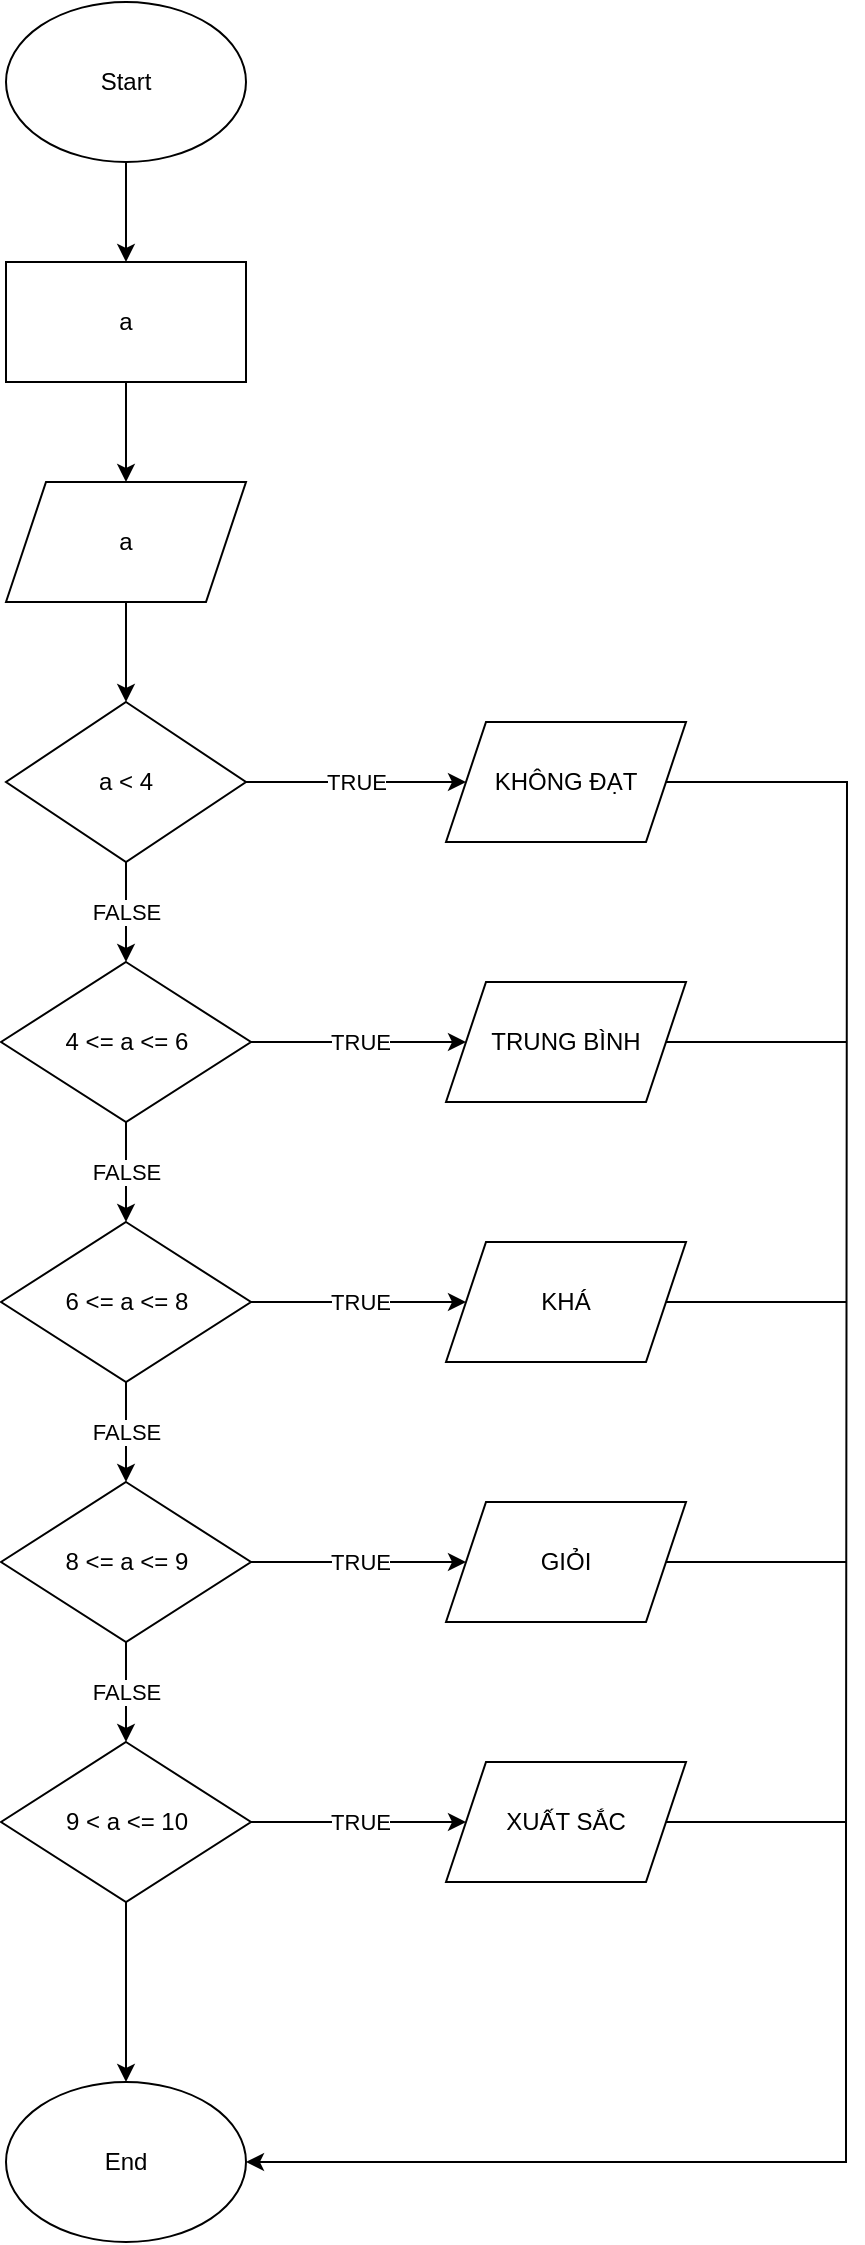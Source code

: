 <mxfile version="25.0.3">
  <diagram id="C5RBs43oDa-KdzZeNtuy" name="Page-1">
    <mxGraphModel dx="1050" dy="557" grid="1" gridSize="10" guides="1" tooltips="1" connect="1" arrows="1" fold="1" page="1" pageScale="1" pageWidth="827" pageHeight="1169" math="0" shadow="0">
      <root>
        <mxCell id="WIyWlLk6GJQsqaUBKTNV-0" />
        <mxCell id="WIyWlLk6GJQsqaUBKTNV-1" parent="WIyWlLk6GJQsqaUBKTNV-0" />
        <mxCell id="6R4BisENy8nbugGnJPWp-2" value="" style="edgeStyle=orthogonalEdgeStyle;rounded=0;orthogonalLoop=1;jettySize=auto;html=1;" edge="1" parent="WIyWlLk6GJQsqaUBKTNV-1" source="6R4BisENy8nbugGnJPWp-0" target="6R4BisENy8nbugGnJPWp-1">
          <mxGeometry relative="1" as="geometry" />
        </mxCell>
        <mxCell id="6R4BisENy8nbugGnJPWp-0" value="Start" style="ellipse;whiteSpace=wrap;html=1;" vertex="1" parent="WIyWlLk6GJQsqaUBKTNV-1">
          <mxGeometry x="340" width="120" height="80" as="geometry" />
        </mxCell>
        <mxCell id="6R4BisENy8nbugGnJPWp-5" value="" style="edgeStyle=orthogonalEdgeStyle;rounded=0;orthogonalLoop=1;jettySize=auto;html=1;" edge="1" parent="WIyWlLk6GJQsqaUBKTNV-1" source="6R4BisENy8nbugGnJPWp-1" target="6R4BisENy8nbugGnJPWp-4">
          <mxGeometry relative="1" as="geometry" />
        </mxCell>
        <mxCell id="6R4BisENy8nbugGnJPWp-1" value="a" style="rounded=0;whiteSpace=wrap;html=1;" vertex="1" parent="WIyWlLk6GJQsqaUBKTNV-1">
          <mxGeometry x="340" y="130" width="120" height="60" as="geometry" />
        </mxCell>
        <mxCell id="6R4BisENy8nbugGnJPWp-8" value="FALSE" style="edgeStyle=orthogonalEdgeStyle;rounded=0;orthogonalLoop=1;jettySize=auto;html=1;" edge="1" parent="WIyWlLk6GJQsqaUBKTNV-1" source="6R4BisENy8nbugGnJPWp-3" target="6R4BisENy8nbugGnJPWp-7">
          <mxGeometry relative="1" as="geometry" />
        </mxCell>
        <mxCell id="6R4BisENy8nbugGnJPWp-18" value="TRUE" style="edgeStyle=orthogonalEdgeStyle;rounded=0;orthogonalLoop=1;jettySize=auto;html=1;" edge="1" parent="WIyWlLk6GJQsqaUBKTNV-1" source="6R4BisENy8nbugGnJPWp-3" target="6R4BisENy8nbugGnJPWp-17">
          <mxGeometry relative="1" as="geometry" />
        </mxCell>
        <mxCell id="6R4BisENy8nbugGnJPWp-3" value="a &amp;lt; 4" style="rhombus;whiteSpace=wrap;html=1;" vertex="1" parent="WIyWlLk6GJQsqaUBKTNV-1">
          <mxGeometry x="340" y="350" width="120" height="80" as="geometry" />
        </mxCell>
        <mxCell id="6R4BisENy8nbugGnJPWp-6" value="" style="edgeStyle=orthogonalEdgeStyle;rounded=0;orthogonalLoop=1;jettySize=auto;html=1;" edge="1" parent="WIyWlLk6GJQsqaUBKTNV-1" source="6R4BisENy8nbugGnJPWp-4" target="6R4BisENy8nbugGnJPWp-3">
          <mxGeometry relative="1" as="geometry" />
        </mxCell>
        <mxCell id="6R4BisENy8nbugGnJPWp-4" value="a" style="shape=parallelogram;perimeter=parallelogramPerimeter;whiteSpace=wrap;html=1;fixedSize=1;" vertex="1" parent="WIyWlLk6GJQsqaUBKTNV-1">
          <mxGeometry x="340" y="240" width="120" height="60" as="geometry" />
        </mxCell>
        <mxCell id="6R4BisENy8nbugGnJPWp-12" value="FALSE" style="edgeStyle=orthogonalEdgeStyle;rounded=0;orthogonalLoop=1;jettySize=auto;html=1;" edge="1" parent="WIyWlLk6GJQsqaUBKTNV-1" source="6R4BisENy8nbugGnJPWp-7" target="6R4BisENy8nbugGnJPWp-9">
          <mxGeometry relative="1" as="geometry" />
        </mxCell>
        <mxCell id="6R4BisENy8nbugGnJPWp-20" value="TRUE" style="edgeStyle=orthogonalEdgeStyle;rounded=0;orthogonalLoop=1;jettySize=auto;html=1;" edge="1" parent="WIyWlLk6GJQsqaUBKTNV-1" source="6R4BisENy8nbugGnJPWp-7" target="6R4BisENy8nbugGnJPWp-19">
          <mxGeometry relative="1" as="geometry" />
        </mxCell>
        <mxCell id="6R4BisENy8nbugGnJPWp-7" value="4 &amp;lt;= a &amp;lt;= 6" style="rhombus;whiteSpace=wrap;html=1;" vertex="1" parent="WIyWlLk6GJQsqaUBKTNV-1">
          <mxGeometry x="337.5" y="480" width="125" height="80" as="geometry" />
        </mxCell>
        <mxCell id="6R4BisENy8nbugGnJPWp-13" value="FALSE" style="edgeStyle=orthogonalEdgeStyle;rounded=0;orthogonalLoop=1;jettySize=auto;html=1;" edge="1" parent="WIyWlLk6GJQsqaUBKTNV-1" source="6R4BisENy8nbugGnJPWp-9" target="6R4BisENy8nbugGnJPWp-10">
          <mxGeometry relative="1" as="geometry">
            <Array as="points">
              <mxPoint x="400" y="710" />
              <mxPoint x="400" y="710" />
            </Array>
          </mxGeometry>
        </mxCell>
        <mxCell id="6R4BisENy8nbugGnJPWp-22" value="TRUE" style="edgeStyle=orthogonalEdgeStyle;rounded=0;orthogonalLoop=1;jettySize=auto;html=1;" edge="1" parent="WIyWlLk6GJQsqaUBKTNV-1" source="6R4BisENy8nbugGnJPWp-9" target="6R4BisENy8nbugGnJPWp-21">
          <mxGeometry relative="1" as="geometry" />
        </mxCell>
        <mxCell id="6R4BisENy8nbugGnJPWp-9" value="6 &amp;lt;= a &amp;lt;= 8" style="rhombus;whiteSpace=wrap;html=1;" vertex="1" parent="WIyWlLk6GJQsqaUBKTNV-1">
          <mxGeometry x="337.5" y="610" width="125" height="80" as="geometry" />
        </mxCell>
        <mxCell id="6R4BisENy8nbugGnJPWp-14" value="FALSE" style="edgeStyle=orthogonalEdgeStyle;rounded=0;orthogonalLoop=1;jettySize=auto;html=1;" edge="1" parent="WIyWlLk6GJQsqaUBKTNV-1" source="6R4BisENy8nbugGnJPWp-10" target="6R4BisENy8nbugGnJPWp-11">
          <mxGeometry relative="1" as="geometry">
            <Array as="points">
              <mxPoint x="400" y="840" />
              <mxPoint x="400" y="840" />
            </Array>
          </mxGeometry>
        </mxCell>
        <mxCell id="6R4BisENy8nbugGnJPWp-24" value="TRUE" style="edgeStyle=orthogonalEdgeStyle;rounded=0;orthogonalLoop=1;jettySize=auto;html=1;" edge="1" parent="WIyWlLk6GJQsqaUBKTNV-1" source="6R4BisENy8nbugGnJPWp-10" target="6R4BisENy8nbugGnJPWp-23">
          <mxGeometry relative="1" as="geometry" />
        </mxCell>
        <mxCell id="6R4BisENy8nbugGnJPWp-10" value="8 &amp;lt;= a &amp;lt;= 9" style="rhombus;whiteSpace=wrap;html=1;" vertex="1" parent="WIyWlLk6GJQsqaUBKTNV-1">
          <mxGeometry x="337.5" y="740" width="125" height="80" as="geometry" />
        </mxCell>
        <mxCell id="6R4BisENy8nbugGnJPWp-16" value="" style="edgeStyle=orthogonalEdgeStyle;rounded=0;orthogonalLoop=1;jettySize=auto;html=1;" edge="1" parent="WIyWlLk6GJQsqaUBKTNV-1" source="6R4BisENy8nbugGnJPWp-11" target="6R4BisENy8nbugGnJPWp-15">
          <mxGeometry relative="1" as="geometry" />
        </mxCell>
        <mxCell id="6R4BisENy8nbugGnJPWp-26" value="TRUE" style="edgeStyle=orthogonalEdgeStyle;rounded=0;orthogonalLoop=1;jettySize=auto;html=1;" edge="1" parent="WIyWlLk6GJQsqaUBKTNV-1" source="6R4BisENy8nbugGnJPWp-11" target="6R4BisENy8nbugGnJPWp-25">
          <mxGeometry relative="1" as="geometry" />
        </mxCell>
        <mxCell id="6R4BisENy8nbugGnJPWp-11" value="9 &amp;lt; a &amp;lt;= 10" style="rhombus;whiteSpace=wrap;html=1;" vertex="1" parent="WIyWlLk6GJQsqaUBKTNV-1">
          <mxGeometry x="337.5" y="870" width="125" height="80" as="geometry" />
        </mxCell>
        <mxCell id="6R4BisENy8nbugGnJPWp-15" value="End" style="ellipse;whiteSpace=wrap;html=1;" vertex="1" parent="WIyWlLk6GJQsqaUBKTNV-1">
          <mxGeometry x="340" y="1040" width="120" height="80" as="geometry" />
        </mxCell>
        <mxCell id="6R4BisENy8nbugGnJPWp-32" style="edgeStyle=orthogonalEdgeStyle;rounded=0;orthogonalLoop=1;jettySize=auto;html=1;exitX=1;exitY=0.5;exitDx=0;exitDy=0;endArrow=none;endFill=0;" edge="1" parent="WIyWlLk6GJQsqaUBKTNV-1" source="6R4BisENy8nbugGnJPWp-17">
          <mxGeometry relative="1" as="geometry">
            <mxPoint x="760" y="920" as="targetPoint" />
          </mxGeometry>
        </mxCell>
        <mxCell id="6R4BisENy8nbugGnJPWp-17" value="KHÔNG ĐẠT" style="shape=parallelogram;perimeter=parallelogramPerimeter;whiteSpace=wrap;html=1;fixedSize=1;" vertex="1" parent="WIyWlLk6GJQsqaUBKTNV-1">
          <mxGeometry x="560" y="360" width="120" height="60" as="geometry" />
        </mxCell>
        <mxCell id="6R4BisENy8nbugGnJPWp-33" style="edgeStyle=orthogonalEdgeStyle;rounded=0;orthogonalLoop=1;jettySize=auto;html=1;exitX=1;exitY=0.5;exitDx=0;exitDy=0;endArrow=none;endFill=0;" edge="1" parent="WIyWlLk6GJQsqaUBKTNV-1" source="6R4BisENy8nbugGnJPWp-19">
          <mxGeometry relative="1" as="geometry">
            <mxPoint x="760" y="520" as="targetPoint" />
          </mxGeometry>
        </mxCell>
        <mxCell id="6R4BisENy8nbugGnJPWp-19" value="TRUNG BÌNH" style="shape=parallelogram;perimeter=parallelogramPerimeter;whiteSpace=wrap;html=1;fixedSize=1;" vertex="1" parent="WIyWlLk6GJQsqaUBKTNV-1">
          <mxGeometry x="560" y="490" width="120" height="60" as="geometry" />
        </mxCell>
        <mxCell id="6R4BisENy8nbugGnJPWp-34" style="edgeStyle=orthogonalEdgeStyle;rounded=0;orthogonalLoop=1;jettySize=auto;html=1;exitX=1;exitY=0.5;exitDx=0;exitDy=0;endArrow=none;endFill=0;" edge="1" parent="WIyWlLk6GJQsqaUBKTNV-1" source="6R4BisENy8nbugGnJPWp-21">
          <mxGeometry relative="1" as="geometry">
            <mxPoint x="760" y="650" as="targetPoint" />
          </mxGeometry>
        </mxCell>
        <mxCell id="6R4BisENy8nbugGnJPWp-21" value="KHÁ" style="shape=parallelogram;perimeter=parallelogramPerimeter;whiteSpace=wrap;html=1;fixedSize=1;" vertex="1" parent="WIyWlLk6GJQsqaUBKTNV-1">
          <mxGeometry x="560" y="620" width="120" height="60" as="geometry" />
        </mxCell>
        <mxCell id="6R4BisENy8nbugGnJPWp-35" style="edgeStyle=orthogonalEdgeStyle;rounded=0;orthogonalLoop=1;jettySize=auto;html=1;exitX=1;exitY=0.5;exitDx=0;exitDy=0;endArrow=none;endFill=0;" edge="1" parent="WIyWlLk6GJQsqaUBKTNV-1" source="6R4BisENy8nbugGnJPWp-23">
          <mxGeometry relative="1" as="geometry">
            <mxPoint x="760" y="780" as="targetPoint" />
          </mxGeometry>
        </mxCell>
        <mxCell id="6R4BisENy8nbugGnJPWp-23" value="GIỎI" style="shape=parallelogram;perimeter=parallelogramPerimeter;whiteSpace=wrap;html=1;fixedSize=1;" vertex="1" parent="WIyWlLk6GJQsqaUBKTNV-1">
          <mxGeometry x="560" y="750" width="120" height="60" as="geometry" />
        </mxCell>
        <mxCell id="6R4BisENy8nbugGnJPWp-31" style="edgeStyle=orthogonalEdgeStyle;rounded=0;orthogonalLoop=1;jettySize=auto;html=1;exitX=1;exitY=0.5;exitDx=0;exitDy=0;entryX=1;entryY=0.5;entryDx=0;entryDy=0;" edge="1" parent="WIyWlLk6GJQsqaUBKTNV-1" source="6R4BisENy8nbugGnJPWp-25" target="6R4BisENy8nbugGnJPWp-15">
          <mxGeometry relative="1" as="geometry">
            <Array as="points">
              <mxPoint x="760" y="910" />
              <mxPoint x="760" y="1080" />
            </Array>
          </mxGeometry>
        </mxCell>
        <mxCell id="6R4BisENy8nbugGnJPWp-25" value="XUẤT SẮC" style="shape=parallelogram;perimeter=parallelogramPerimeter;whiteSpace=wrap;html=1;fixedSize=1;" vertex="1" parent="WIyWlLk6GJQsqaUBKTNV-1">
          <mxGeometry x="560" y="880" width="120" height="60" as="geometry" />
        </mxCell>
      </root>
    </mxGraphModel>
  </diagram>
</mxfile>
